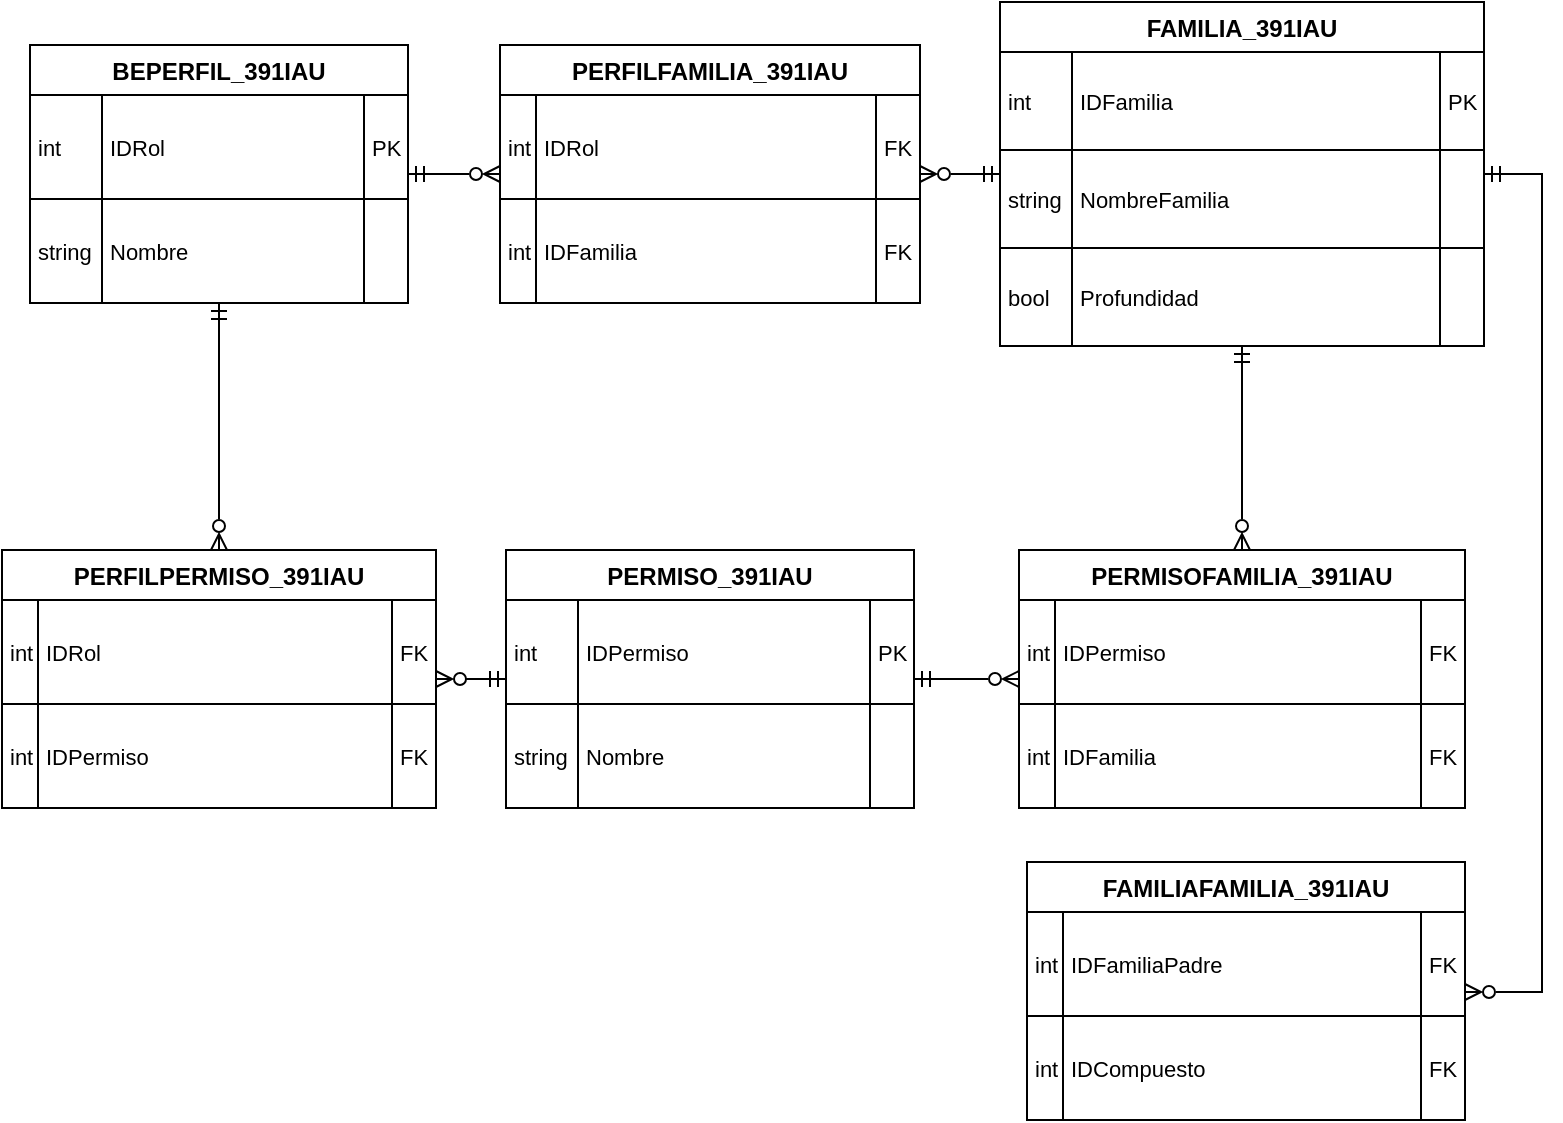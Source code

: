 <mxfile version="27.0.5">
  <diagram name="Page-1" id="bReS5ygWO1-imh9GWNZc">
    <mxGraphModel dx="1426" dy="841" grid="1" gridSize="10" guides="1" tooltips="1" connect="1" arrows="1" fold="1" page="1" pageScale="1" pageWidth="850" pageHeight="1100" math="0" shadow="0">
      <root>
        <mxCell id="0" />
        <mxCell id="1" parent="0" />
        <mxCell id="y-yTcI-RV5eLXglRJxMU-177" style="edgeStyle=orthogonalEdgeStyle;rounded=0;orthogonalLoop=1;jettySize=auto;html=1;endArrow=ERzeroToMany;endFill=0;startArrow=ERmandOne;startFill=0;" edge="1" parent="1" source="y-yTcI-RV5eLXglRJxMU-103" target="y-yTcI-RV5eLXglRJxMU-130">
          <mxGeometry relative="1" as="geometry" />
        </mxCell>
        <mxCell id="y-yTcI-RV5eLXglRJxMU-178" style="edgeStyle=orthogonalEdgeStyle;rounded=0;orthogonalLoop=1;jettySize=auto;html=1;endArrow=ERzeroToMany;endFill=0;startArrow=ERmandOne;startFill=0;" edge="1" parent="1" source="y-yTcI-RV5eLXglRJxMU-103" target="y-yTcI-RV5eLXglRJxMU-112">
          <mxGeometry relative="1" as="geometry" />
        </mxCell>
        <mxCell id="y-yTcI-RV5eLXglRJxMU-103" value="BEPERFIL_391IAU" style="shape=table;startSize=25;container=1;collapsible=0;childLayout=tableLayout;fixedRows=1;rowLines=1;fontStyle=1;align=center;resizeLast=1;" vertex="1" parent="1">
          <mxGeometry x="24" y="31.5" width="189" height="129" as="geometry" />
        </mxCell>
        <mxCell id="y-yTcI-RV5eLXglRJxMU-104" style="shape=tableRow;horizontal=0;startSize=0;swimlaneHead=0;swimlaneBody=0;fillColor=none;collapsible=0;dropTarget=0;points=[[0,0.5],[1,0.5]];portConstraint=eastwest;top=0;left=0;right=0;bottom=0;" vertex="1" parent="y-yTcI-RV5eLXglRJxMU-103">
          <mxGeometry y="25" width="189" height="52" as="geometry" />
        </mxCell>
        <mxCell id="y-yTcI-RV5eLXglRJxMU-105" value="int" style="shape=partialRectangle;connectable=0;fillColor=none;top=0;left=0;bottom=0;right=0;align=left;spacingLeft=2;overflow=hidden;fontSize=11;" vertex="1" parent="y-yTcI-RV5eLXglRJxMU-104">
          <mxGeometry width="36" height="52" as="geometry">
            <mxRectangle width="36" height="52" as="alternateBounds" />
          </mxGeometry>
        </mxCell>
        <mxCell id="y-yTcI-RV5eLXglRJxMU-106" value="IDRol" style="shape=partialRectangle;connectable=0;fillColor=none;top=0;left=0;bottom=0;right=0;align=left;spacingLeft=2;overflow=hidden;fontSize=11;" vertex="1" parent="y-yTcI-RV5eLXglRJxMU-104">
          <mxGeometry x="36" width="131" height="52" as="geometry">
            <mxRectangle width="131" height="52" as="alternateBounds" />
          </mxGeometry>
        </mxCell>
        <mxCell id="y-yTcI-RV5eLXglRJxMU-107" value="PK" style="shape=partialRectangle;connectable=0;fillColor=none;top=0;left=0;bottom=0;right=0;align=left;spacingLeft=2;overflow=hidden;fontSize=11;" vertex="1" parent="y-yTcI-RV5eLXglRJxMU-104">
          <mxGeometry x="167" width="22" height="52" as="geometry">
            <mxRectangle width="22" height="52" as="alternateBounds" />
          </mxGeometry>
        </mxCell>
        <mxCell id="y-yTcI-RV5eLXglRJxMU-108" style="shape=tableRow;horizontal=0;startSize=0;swimlaneHead=0;swimlaneBody=0;fillColor=none;collapsible=0;dropTarget=0;points=[[0,0.5],[1,0.5]];portConstraint=eastwest;top=0;left=0;right=0;bottom=0;" vertex="1" parent="y-yTcI-RV5eLXglRJxMU-103">
          <mxGeometry y="77" width="189" height="52" as="geometry" />
        </mxCell>
        <mxCell id="y-yTcI-RV5eLXglRJxMU-109" value="string" style="shape=partialRectangle;connectable=0;fillColor=none;top=0;left=0;bottom=0;right=0;align=left;spacingLeft=2;overflow=hidden;fontSize=11;" vertex="1" parent="y-yTcI-RV5eLXglRJxMU-108">
          <mxGeometry width="36" height="52" as="geometry">
            <mxRectangle width="36" height="52" as="alternateBounds" />
          </mxGeometry>
        </mxCell>
        <mxCell id="y-yTcI-RV5eLXglRJxMU-110" value="Nombre" style="shape=partialRectangle;connectable=0;fillColor=none;top=0;left=0;bottom=0;right=0;align=left;spacingLeft=2;overflow=hidden;fontSize=11;" vertex="1" parent="y-yTcI-RV5eLXglRJxMU-108">
          <mxGeometry x="36" width="131" height="52" as="geometry">
            <mxRectangle width="131" height="52" as="alternateBounds" />
          </mxGeometry>
        </mxCell>
        <mxCell id="y-yTcI-RV5eLXglRJxMU-111" value="" style="shape=partialRectangle;connectable=0;fillColor=none;top=0;left=0;bottom=0;right=0;align=left;spacingLeft=2;overflow=hidden;fontSize=11;" vertex="1" parent="y-yTcI-RV5eLXglRJxMU-108">
          <mxGeometry x="167" width="22" height="52" as="geometry">
            <mxRectangle width="22" height="52" as="alternateBounds" />
          </mxGeometry>
        </mxCell>
        <mxCell id="y-yTcI-RV5eLXglRJxMU-180" style="edgeStyle=orthogonalEdgeStyle;rounded=0;orthogonalLoop=1;jettySize=auto;html=1;startArrow=ERzeroToMany;startFill=0;endArrow=ERmandOne;endFill=0;" edge="1" parent="1" source="y-yTcI-RV5eLXglRJxMU-112" target="y-yTcI-RV5eLXglRJxMU-121">
          <mxGeometry relative="1" as="geometry" />
        </mxCell>
        <mxCell id="y-yTcI-RV5eLXglRJxMU-112" value="PERFILPERMISO_391IAU" style="shape=table;startSize=25;container=1;collapsible=0;childLayout=tableLayout;fixedRows=1;rowLines=1;fontStyle=1;align=center;resizeLast=1;" vertex="1" parent="1">
          <mxGeometry x="10" y="284" width="217" height="129" as="geometry" />
        </mxCell>
        <mxCell id="y-yTcI-RV5eLXglRJxMU-113" style="shape=tableRow;horizontal=0;startSize=0;swimlaneHead=0;swimlaneBody=0;fillColor=none;collapsible=0;dropTarget=0;points=[[0,0.5],[1,0.5]];portConstraint=eastwest;top=0;left=0;right=0;bottom=0;" vertex="1" parent="y-yTcI-RV5eLXglRJxMU-112">
          <mxGeometry y="25" width="217" height="52" as="geometry" />
        </mxCell>
        <mxCell id="y-yTcI-RV5eLXglRJxMU-114" value="int" style="shape=partialRectangle;connectable=0;fillColor=none;top=0;left=0;bottom=0;right=0;align=left;spacingLeft=2;overflow=hidden;fontSize=11;" vertex="1" parent="y-yTcI-RV5eLXglRJxMU-113">
          <mxGeometry width="18" height="52" as="geometry">
            <mxRectangle width="18" height="52" as="alternateBounds" />
          </mxGeometry>
        </mxCell>
        <mxCell id="y-yTcI-RV5eLXglRJxMU-115" value="IDRol" style="shape=partialRectangle;connectable=0;fillColor=none;top=0;left=0;bottom=0;right=0;align=left;spacingLeft=2;overflow=hidden;fontSize=11;" vertex="1" parent="y-yTcI-RV5eLXglRJxMU-113">
          <mxGeometry x="18" width="177" height="52" as="geometry">
            <mxRectangle width="177" height="52" as="alternateBounds" />
          </mxGeometry>
        </mxCell>
        <mxCell id="y-yTcI-RV5eLXglRJxMU-116" value="FK" style="shape=partialRectangle;connectable=0;fillColor=none;top=0;left=0;bottom=0;right=0;align=left;spacingLeft=2;overflow=hidden;fontSize=11;" vertex="1" parent="y-yTcI-RV5eLXglRJxMU-113">
          <mxGeometry x="195" width="22" height="52" as="geometry">
            <mxRectangle width="22" height="52" as="alternateBounds" />
          </mxGeometry>
        </mxCell>
        <mxCell id="y-yTcI-RV5eLXglRJxMU-117" style="shape=tableRow;horizontal=0;startSize=0;swimlaneHead=0;swimlaneBody=0;fillColor=none;collapsible=0;dropTarget=0;points=[[0,0.5],[1,0.5]];portConstraint=eastwest;top=0;left=0;right=0;bottom=0;" vertex="1" parent="y-yTcI-RV5eLXglRJxMU-112">
          <mxGeometry y="77" width="217" height="52" as="geometry" />
        </mxCell>
        <mxCell id="y-yTcI-RV5eLXglRJxMU-118" value="int" style="shape=partialRectangle;connectable=0;fillColor=none;top=0;left=0;bottom=0;right=0;align=left;spacingLeft=2;overflow=hidden;fontSize=11;" vertex="1" parent="y-yTcI-RV5eLXglRJxMU-117">
          <mxGeometry width="18" height="52" as="geometry">
            <mxRectangle width="18" height="52" as="alternateBounds" />
          </mxGeometry>
        </mxCell>
        <mxCell id="y-yTcI-RV5eLXglRJxMU-119" value="IDPermiso" style="shape=partialRectangle;connectable=0;fillColor=none;top=0;left=0;bottom=0;right=0;align=left;spacingLeft=2;overflow=hidden;fontSize=11;" vertex="1" parent="y-yTcI-RV5eLXglRJxMU-117">
          <mxGeometry x="18" width="177" height="52" as="geometry">
            <mxRectangle width="177" height="52" as="alternateBounds" />
          </mxGeometry>
        </mxCell>
        <mxCell id="y-yTcI-RV5eLXglRJxMU-120" value="FK" style="shape=partialRectangle;connectable=0;fillColor=none;top=0;left=0;bottom=0;right=0;align=left;spacingLeft=2;overflow=hidden;fontSize=11;" vertex="1" parent="y-yTcI-RV5eLXglRJxMU-117">
          <mxGeometry x="195" width="22" height="52" as="geometry">
            <mxRectangle width="22" height="52" as="alternateBounds" />
          </mxGeometry>
        </mxCell>
        <mxCell id="y-yTcI-RV5eLXglRJxMU-181" style="edgeStyle=orthogonalEdgeStyle;rounded=0;orthogonalLoop=1;jettySize=auto;html=1;startArrow=ERmandOne;startFill=0;endArrow=ERzeroToMany;endFill=0;" edge="1" parent="1" source="y-yTcI-RV5eLXglRJxMU-121" target="y-yTcI-RV5eLXglRJxMU-152">
          <mxGeometry relative="1" as="geometry" />
        </mxCell>
        <mxCell id="y-yTcI-RV5eLXglRJxMU-121" value="PERMISO_391IAU" style="shape=table;startSize=25;container=1;collapsible=0;childLayout=tableLayout;fixedRows=1;rowLines=1;fontStyle=1;align=center;resizeLast=1;" vertex="1" parent="1">
          <mxGeometry x="262" y="284" width="204" height="129" as="geometry" />
        </mxCell>
        <mxCell id="y-yTcI-RV5eLXglRJxMU-122" style="shape=tableRow;horizontal=0;startSize=0;swimlaneHead=0;swimlaneBody=0;fillColor=none;collapsible=0;dropTarget=0;points=[[0,0.5],[1,0.5]];portConstraint=eastwest;top=0;left=0;right=0;bottom=0;" vertex="1" parent="y-yTcI-RV5eLXglRJxMU-121">
          <mxGeometry y="25" width="204" height="52" as="geometry" />
        </mxCell>
        <mxCell id="y-yTcI-RV5eLXglRJxMU-123" value="int" style="shape=partialRectangle;connectable=0;fillColor=none;top=0;left=0;bottom=0;right=0;align=left;spacingLeft=2;overflow=hidden;fontSize=11;" vertex="1" parent="y-yTcI-RV5eLXglRJxMU-122">
          <mxGeometry width="36" height="52" as="geometry">
            <mxRectangle width="36" height="52" as="alternateBounds" />
          </mxGeometry>
        </mxCell>
        <mxCell id="y-yTcI-RV5eLXglRJxMU-124" value="IDPermiso" style="shape=partialRectangle;connectable=0;fillColor=none;top=0;left=0;bottom=0;right=0;align=left;spacingLeft=2;overflow=hidden;fontSize=11;" vertex="1" parent="y-yTcI-RV5eLXglRJxMU-122">
          <mxGeometry x="36" width="146" height="52" as="geometry">
            <mxRectangle width="146" height="52" as="alternateBounds" />
          </mxGeometry>
        </mxCell>
        <mxCell id="y-yTcI-RV5eLXglRJxMU-125" value="PK" style="shape=partialRectangle;connectable=0;fillColor=none;top=0;left=0;bottom=0;right=0;align=left;spacingLeft=2;overflow=hidden;fontSize=11;" vertex="1" parent="y-yTcI-RV5eLXglRJxMU-122">
          <mxGeometry x="182" width="22" height="52" as="geometry">
            <mxRectangle width="22" height="52" as="alternateBounds" />
          </mxGeometry>
        </mxCell>
        <mxCell id="y-yTcI-RV5eLXglRJxMU-126" style="shape=tableRow;horizontal=0;startSize=0;swimlaneHead=0;swimlaneBody=0;fillColor=none;collapsible=0;dropTarget=0;points=[[0,0.5],[1,0.5]];portConstraint=eastwest;top=0;left=0;right=0;bottom=0;" vertex="1" parent="y-yTcI-RV5eLXglRJxMU-121">
          <mxGeometry y="77" width="204" height="52" as="geometry" />
        </mxCell>
        <mxCell id="y-yTcI-RV5eLXglRJxMU-127" value="string" style="shape=partialRectangle;connectable=0;fillColor=none;top=0;left=0;bottom=0;right=0;align=left;spacingLeft=2;overflow=hidden;fontSize=11;" vertex="1" parent="y-yTcI-RV5eLXglRJxMU-126">
          <mxGeometry width="36" height="52" as="geometry">
            <mxRectangle width="36" height="52" as="alternateBounds" />
          </mxGeometry>
        </mxCell>
        <mxCell id="y-yTcI-RV5eLXglRJxMU-128" value="Nombre" style="shape=partialRectangle;connectable=0;fillColor=none;top=0;left=0;bottom=0;right=0;align=left;spacingLeft=2;overflow=hidden;fontSize=11;" vertex="1" parent="y-yTcI-RV5eLXglRJxMU-126">
          <mxGeometry x="36" width="146" height="52" as="geometry">
            <mxRectangle width="146" height="52" as="alternateBounds" />
          </mxGeometry>
        </mxCell>
        <mxCell id="y-yTcI-RV5eLXglRJxMU-129" value="" style="shape=partialRectangle;connectable=0;fillColor=none;top=0;left=0;bottom=0;right=0;align=left;spacingLeft=2;overflow=hidden;fontSize=11;" vertex="1" parent="y-yTcI-RV5eLXglRJxMU-126">
          <mxGeometry x="182" width="22" height="52" as="geometry">
            <mxRectangle width="22" height="52" as="alternateBounds" />
          </mxGeometry>
        </mxCell>
        <mxCell id="y-yTcI-RV5eLXglRJxMU-182" style="edgeStyle=orthogonalEdgeStyle;rounded=0;orthogonalLoop=1;jettySize=auto;html=1;endArrow=ERmandOne;endFill=0;startArrow=ERzeroToMany;startFill=0;" edge="1" parent="1" source="y-yTcI-RV5eLXglRJxMU-130" target="y-yTcI-RV5eLXglRJxMU-139">
          <mxGeometry relative="1" as="geometry" />
        </mxCell>
        <mxCell id="y-yTcI-RV5eLXglRJxMU-130" value="PERFILFAMILIA_391IAU" style="shape=table;startSize=25;container=1;collapsible=0;childLayout=tableLayout;fixedRows=1;rowLines=1;fontStyle=1;align=center;resizeLast=1;" vertex="1" parent="1">
          <mxGeometry x="259" y="31.5" width="210" height="129" as="geometry" />
        </mxCell>
        <mxCell id="y-yTcI-RV5eLXglRJxMU-131" style="shape=tableRow;horizontal=0;startSize=0;swimlaneHead=0;swimlaneBody=0;fillColor=none;collapsible=0;dropTarget=0;points=[[0,0.5],[1,0.5]];portConstraint=eastwest;top=0;left=0;right=0;bottom=0;" vertex="1" parent="y-yTcI-RV5eLXglRJxMU-130">
          <mxGeometry y="25" width="210" height="52" as="geometry" />
        </mxCell>
        <mxCell id="y-yTcI-RV5eLXglRJxMU-132" value="int" style="shape=partialRectangle;connectable=0;fillColor=none;top=0;left=0;bottom=0;right=0;align=left;spacingLeft=2;overflow=hidden;fontSize=11;" vertex="1" parent="y-yTcI-RV5eLXglRJxMU-131">
          <mxGeometry width="18" height="52" as="geometry">
            <mxRectangle width="18" height="52" as="alternateBounds" />
          </mxGeometry>
        </mxCell>
        <mxCell id="y-yTcI-RV5eLXglRJxMU-133" value="IDRol" style="shape=partialRectangle;connectable=0;fillColor=none;top=0;left=0;bottom=0;right=0;align=left;spacingLeft=2;overflow=hidden;fontSize=11;" vertex="1" parent="y-yTcI-RV5eLXglRJxMU-131">
          <mxGeometry x="18" width="170" height="52" as="geometry">
            <mxRectangle width="170" height="52" as="alternateBounds" />
          </mxGeometry>
        </mxCell>
        <mxCell id="y-yTcI-RV5eLXglRJxMU-134" value="FK" style="shape=partialRectangle;connectable=0;fillColor=none;top=0;left=0;bottom=0;right=0;align=left;spacingLeft=2;overflow=hidden;fontSize=11;" vertex="1" parent="y-yTcI-RV5eLXglRJxMU-131">
          <mxGeometry x="188" width="22" height="52" as="geometry">
            <mxRectangle width="22" height="52" as="alternateBounds" />
          </mxGeometry>
        </mxCell>
        <mxCell id="y-yTcI-RV5eLXglRJxMU-135" style="shape=tableRow;horizontal=0;startSize=0;swimlaneHead=0;swimlaneBody=0;fillColor=none;collapsible=0;dropTarget=0;points=[[0,0.5],[1,0.5]];portConstraint=eastwest;top=0;left=0;right=0;bottom=0;" vertex="1" parent="y-yTcI-RV5eLXglRJxMU-130">
          <mxGeometry y="77" width="210" height="52" as="geometry" />
        </mxCell>
        <mxCell id="y-yTcI-RV5eLXglRJxMU-136" value="int" style="shape=partialRectangle;connectable=0;fillColor=none;top=0;left=0;bottom=0;right=0;align=left;spacingLeft=2;overflow=hidden;fontSize=11;" vertex="1" parent="y-yTcI-RV5eLXglRJxMU-135">
          <mxGeometry width="18" height="52" as="geometry">
            <mxRectangle width="18" height="52" as="alternateBounds" />
          </mxGeometry>
        </mxCell>
        <mxCell id="y-yTcI-RV5eLXglRJxMU-137" value="IDFamilia" style="shape=partialRectangle;connectable=0;fillColor=none;top=0;left=0;bottom=0;right=0;align=left;spacingLeft=2;overflow=hidden;fontSize=11;" vertex="1" parent="y-yTcI-RV5eLXglRJxMU-135">
          <mxGeometry x="18" width="170" height="52" as="geometry">
            <mxRectangle width="170" height="52" as="alternateBounds" />
          </mxGeometry>
        </mxCell>
        <mxCell id="y-yTcI-RV5eLXglRJxMU-138" value="FK" style="shape=partialRectangle;connectable=0;fillColor=none;top=0;left=0;bottom=0;right=0;align=left;spacingLeft=2;overflow=hidden;fontSize=11;" vertex="1" parent="y-yTcI-RV5eLXglRJxMU-135">
          <mxGeometry x="188" width="22" height="52" as="geometry">
            <mxRectangle width="22" height="52" as="alternateBounds" />
          </mxGeometry>
        </mxCell>
        <mxCell id="y-yTcI-RV5eLXglRJxMU-183" style="edgeStyle=orthogonalEdgeStyle;rounded=0;orthogonalLoop=1;jettySize=auto;html=1;endArrow=ERzeroToMany;endFill=0;startArrow=ERmandOne;startFill=0;" edge="1" parent="1" source="y-yTcI-RV5eLXglRJxMU-139" target="y-yTcI-RV5eLXglRJxMU-152">
          <mxGeometry relative="1" as="geometry" />
        </mxCell>
        <mxCell id="y-yTcI-RV5eLXglRJxMU-184" style="edgeStyle=orthogonalEdgeStyle;rounded=0;orthogonalLoop=1;jettySize=auto;html=1;startArrow=ERmandOne;startFill=0;endArrow=ERzeroToMany;endFill=0;" edge="1" parent="1" source="y-yTcI-RV5eLXglRJxMU-139" target="y-yTcI-RV5eLXglRJxMU-161">
          <mxGeometry relative="1" as="geometry">
            <Array as="points">
              <mxPoint x="780" y="96" />
              <mxPoint x="780" y="505" />
            </Array>
          </mxGeometry>
        </mxCell>
        <mxCell id="y-yTcI-RV5eLXglRJxMU-139" value="FAMILIA_391IAU" style="shape=table;startSize=25;container=1;collapsible=0;childLayout=tableLayout;fixedRows=1;rowLines=1;fontStyle=1;align=center;resizeLast=1;" vertex="1" parent="1">
          <mxGeometry x="509" y="10" width="242" height="172" as="geometry" />
        </mxCell>
        <mxCell id="y-yTcI-RV5eLXglRJxMU-140" style="shape=tableRow;horizontal=0;startSize=0;swimlaneHead=0;swimlaneBody=0;fillColor=none;collapsible=0;dropTarget=0;points=[[0,0.5],[1,0.5]];portConstraint=eastwest;top=0;left=0;right=0;bottom=0;" vertex="1" parent="y-yTcI-RV5eLXglRJxMU-139">
          <mxGeometry y="25" width="242" height="49" as="geometry" />
        </mxCell>
        <mxCell id="y-yTcI-RV5eLXglRJxMU-141" value="int" style="shape=partialRectangle;connectable=0;fillColor=none;top=0;left=0;bottom=0;right=0;align=left;spacingLeft=2;overflow=hidden;fontSize=11;" vertex="1" parent="y-yTcI-RV5eLXglRJxMU-140">
          <mxGeometry width="36" height="49" as="geometry">
            <mxRectangle width="36" height="49" as="alternateBounds" />
          </mxGeometry>
        </mxCell>
        <mxCell id="y-yTcI-RV5eLXglRJxMU-142" value="IDFamilia" style="shape=partialRectangle;connectable=0;fillColor=none;top=0;left=0;bottom=0;right=0;align=left;spacingLeft=2;overflow=hidden;fontSize=11;" vertex="1" parent="y-yTcI-RV5eLXglRJxMU-140">
          <mxGeometry x="36" width="184" height="49" as="geometry">
            <mxRectangle width="184" height="49" as="alternateBounds" />
          </mxGeometry>
        </mxCell>
        <mxCell id="y-yTcI-RV5eLXglRJxMU-143" value="PK" style="shape=partialRectangle;connectable=0;fillColor=none;top=0;left=0;bottom=0;right=0;align=left;spacingLeft=2;overflow=hidden;fontSize=11;" vertex="1" parent="y-yTcI-RV5eLXglRJxMU-140">
          <mxGeometry x="220" width="22" height="49" as="geometry">
            <mxRectangle width="22" height="49" as="alternateBounds" />
          </mxGeometry>
        </mxCell>
        <mxCell id="y-yTcI-RV5eLXglRJxMU-144" style="shape=tableRow;horizontal=0;startSize=0;swimlaneHead=0;swimlaneBody=0;fillColor=none;collapsible=0;dropTarget=0;points=[[0,0.5],[1,0.5]];portConstraint=eastwest;top=0;left=0;right=0;bottom=0;" vertex="1" parent="y-yTcI-RV5eLXglRJxMU-139">
          <mxGeometry y="74" width="242" height="49" as="geometry" />
        </mxCell>
        <mxCell id="y-yTcI-RV5eLXglRJxMU-145" value="string" style="shape=partialRectangle;connectable=0;fillColor=none;top=0;left=0;bottom=0;right=0;align=left;spacingLeft=2;overflow=hidden;fontSize=11;" vertex="1" parent="y-yTcI-RV5eLXglRJxMU-144">
          <mxGeometry width="36" height="49" as="geometry">
            <mxRectangle width="36" height="49" as="alternateBounds" />
          </mxGeometry>
        </mxCell>
        <mxCell id="y-yTcI-RV5eLXglRJxMU-146" value="NombreFamilia" style="shape=partialRectangle;connectable=0;fillColor=none;top=0;left=0;bottom=0;right=0;align=left;spacingLeft=2;overflow=hidden;fontSize=11;" vertex="1" parent="y-yTcI-RV5eLXglRJxMU-144">
          <mxGeometry x="36" width="184" height="49" as="geometry">
            <mxRectangle width="184" height="49" as="alternateBounds" />
          </mxGeometry>
        </mxCell>
        <mxCell id="y-yTcI-RV5eLXglRJxMU-147" value="" style="shape=partialRectangle;connectable=0;fillColor=none;top=0;left=0;bottom=0;right=0;align=left;spacingLeft=2;overflow=hidden;fontSize=11;" vertex="1" parent="y-yTcI-RV5eLXglRJxMU-144">
          <mxGeometry x="220" width="22" height="49" as="geometry">
            <mxRectangle width="22" height="49" as="alternateBounds" />
          </mxGeometry>
        </mxCell>
        <mxCell id="y-yTcI-RV5eLXglRJxMU-148" style="shape=tableRow;horizontal=0;startSize=0;swimlaneHead=0;swimlaneBody=0;fillColor=none;collapsible=0;dropTarget=0;points=[[0,0.5],[1,0.5]];portConstraint=eastwest;top=0;left=0;right=0;bottom=0;" vertex="1" parent="y-yTcI-RV5eLXglRJxMU-139">
          <mxGeometry y="123" width="242" height="49" as="geometry" />
        </mxCell>
        <mxCell id="y-yTcI-RV5eLXglRJxMU-149" value="bool" style="shape=partialRectangle;connectable=0;fillColor=none;top=0;left=0;bottom=0;right=0;align=left;spacingLeft=2;overflow=hidden;fontSize=11;" vertex="1" parent="y-yTcI-RV5eLXglRJxMU-148">
          <mxGeometry width="36" height="49" as="geometry">
            <mxRectangle width="36" height="49" as="alternateBounds" />
          </mxGeometry>
        </mxCell>
        <mxCell id="y-yTcI-RV5eLXglRJxMU-150" value="Profundidad" style="shape=partialRectangle;connectable=0;fillColor=none;top=0;left=0;bottom=0;right=0;align=left;spacingLeft=2;overflow=hidden;fontSize=11;" vertex="1" parent="y-yTcI-RV5eLXglRJxMU-148">
          <mxGeometry x="36" width="184" height="49" as="geometry">
            <mxRectangle width="184" height="49" as="alternateBounds" />
          </mxGeometry>
        </mxCell>
        <mxCell id="y-yTcI-RV5eLXglRJxMU-151" value="" style="shape=partialRectangle;connectable=0;fillColor=none;top=0;left=0;bottom=0;right=0;align=left;spacingLeft=2;overflow=hidden;fontSize=11;" vertex="1" parent="y-yTcI-RV5eLXglRJxMU-148">
          <mxGeometry x="220" width="22" height="49" as="geometry">
            <mxRectangle width="22" height="49" as="alternateBounds" />
          </mxGeometry>
        </mxCell>
        <mxCell id="y-yTcI-RV5eLXglRJxMU-152" value="PERMISOFAMILIA_391IAU" style="shape=table;startSize=25;container=1;collapsible=0;childLayout=tableLayout;fixedRows=1;rowLines=1;fontStyle=1;align=center;resizeLast=1;" vertex="1" parent="1">
          <mxGeometry x="518.5" y="284" width="223" height="129" as="geometry" />
        </mxCell>
        <mxCell id="y-yTcI-RV5eLXglRJxMU-153" style="shape=tableRow;horizontal=0;startSize=0;swimlaneHead=0;swimlaneBody=0;fillColor=none;collapsible=0;dropTarget=0;points=[[0,0.5],[1,0.5]];portConstraint=eastwest;top=0;left=0;right=0;bottom=0;" vertex="1" parent="y-yTcI-RV5eLXglRJxMU-152">
          <mxGeometry y="25" width="223" height="52" as="geometry" />
        </mxCell>
        <mxCell id="y-yTcI-RV5eLXglRJxMU-154" value="int" style="shape=partialRectangle;connectable=0;fillColor=none;top=0;left=0;bottom=0;right=0;align=left;spacingLeft=2;overflow=hidden;fontSize=11;" vertex="1" parent="y-yTcI-RV5eLXglRJxMU-153">
          <mxGeometry width="18" height="52" as="geometry">
            <mxRectangle width="18" height="52" as="alternateBounds" />
          </mxGeometry>
        </mxCell>
        <mxCell id="y-yTcI-RV5eLXglRJxMU-155" value="IDPermiso" style="shape=partialRectangle;connectable=0;fillColor=none;top=0;left=0;bottom=0;right=0;align=left;spacingLeft=2;overflow=hidden;fontSize=11;" vertex="1" parent="y-yTcI-RV5eLXglRJxMU-153">
          <mxGeometry x="18" width="183" height="52" as="geometry">
            <mxRectangle width="183" height="52" as="alternateBounds" />
          </mxGeometry>
        </mxCell>
        <mxCell id="y-yTcI-RV5eLXglRJxMU-156" value="FK" style="shape=partialRectangle;connectable=0;fillColor=none;top=0;left=0;bottom=0;right=0;align=left;spacingLeft=2;overflow=hidden;fontSize=11;" vertex="1" parent="y-yTcI-RV5eLXglRJxMU-153">
          <mxGeometry x="201" width="22" height="52" as="geometry">
            <mxRectangle width="22" height="52" as="alternateBounds" />
          </mxGeometry>
        </mxCell>
        <mxCell id="y-yTcI-RV5eLXglRJxMU-157" style="shape=tableRow;horizontal=0;startSize=0;swimlaneHead=0;swimlaneBody=0;fillColor=none;collapsible=0;dropTarget=0;points=[[0,0.5],[1,0.5]];portConstraint=eastwest;top=0;left=0;right=0;bottom=0;" vertex="1" parent="y-yTcI-RV5eLXglRJxMU-152">
          <mxGeometry y="77" width="223" height="52" as="geometry" />
        </mxCell>
        <mxCell id="y-yTcI-RV5eLXglRJxMU-158" value="int" style="shape=partialRectangle;connectable=0;fillColor=none;top=0;left=0;bottom=0;right=0;align=left;spacingLeft=2;overflow=hidden;fontSize=11;" vertex="1" parent="y-yTcI-RV5eLXglRJxMU-157">
          <mxGeometry width="18" height="52" as="geometry">
            <mxRectangle width="18" height="52" as="alternateBounds" />
          </mxGeometry>
        </mxCell>
        <mxCell id="y-yTcI-RV5eLXglRJxMU-159" value="IDFamilia" style="shape=partialRectangle;connectable=0;fillColor=none;top=0;left=0;bottom=0;right=0;align=left;spacingLeft=2;overflow=hidden;fontSize=11;" vertex="1" parent="y-yTcI-RV5eLXglRJxMU-157">
          <mxGeometry x="18" width="183" height="52" as="geometry">
            <mxRectangle width="183" height="52" as="alternateBounds" />
          </mxGeometry>
        </mxCell>
        <mxCell id="y-yTcI-RV5eLXglRJxMU-160" value="FK" style="shape=partialRectangle;connectable=0;fillColor=none;top=0;left=0;bottom=0;right=0;align=left;spacingLeft=2;overflow=hidden;fontSize=11;" vertex="1" parent="y-yTcI-RV5eLXglRJxMU-157">
          <mxGeometry x="201" width="22" height="52" as="geometry">
            <mxRectangle width="22" height="52" as="alternateBounds" />
          </mxGeometry>
        </mxCell>
        <mxCell id="y-yTcI-RV5eLXglRJxMU-161" value="FAMILIAFAMILIA_391IAU" style="shape=table;startSize=25;container=1;collapsible=0;childLayout=tableLayout;fixedRows=1;rowLines=1;fontStyle=1;align=center;resizeLast=1;" vertex="1" parent="1">
          <mxGeometry x="522.5" y="440" width="219" height="129" as="geometry" />
        </mxCell>
        <mxCell id="y-yTcI-RV5eLXglRJxMU-162" style="shape=tableRow;horizontal=0;startSize=0;swimlaneHead=0;swimlaneBody=0;fillColor=none;collapsible=0;dropTarget=0;points=[[0,0.5],[1,0.5]];portConstraint=eastwest;top=0;left=0;right=0;bottom=0;" vertex="1" parent="y-yTcI-RV5eLXglRJxMU-161">
          <mxGeometry y="25" width="219" height="52" as="geometry" />
        </mxCell>
        <mxCell id="y-yTcI-RV5eLXglRJxMU-163" value="int" style="shape=partialRectangle;connectable=0;fillColor=none;top=0;left=0;bottom=0;right=0;align=left;spacingLeft=2;overflow=hidden;fontSize=11;" vertex="1" parent="y-yTcI-RV5eLXglRJxMU-162">
          <mxGeometry width="18" height="52" as="geometry">
            <mxRectangle width="18" height="52" as="alternateBounds" />
          </mxGeometry>
        </mxCell>
        <mxCell id="y-yTcI-RV5eLXglRJxMU-164" value="IDFamiliaPadre" style="shape=partialRectangle;connectable=0;fillColor=none;top=0;left=0;bottom=0;right=0;align=left;spacingLeft=2;overflow=hidden;fontSize=11;" vertex="1" parent="y-yTcI-RV5eLXglRJxMU-162">
          <mxGeometry x="18" width="179" height="52" as="geometry">
            <mxRectangle width="179" height="52" as="alternateBounds" />
          </mxGeometry>
        </mxCell>
        <mxCell id="y-yTcI-RV5eLXglRJxMU-165" value="FK" style="shape=partialRectangle;connectable=0;fillColor=none;top=0;left=0;bottom=0;right=0;align=left;spacingLeft=2;overflow=hidden;fontSize=11;" vertex="1" parent="y-yTcI-RV5eLXglRJxMU-162">
          <mxGeometry x="197" width="22" height="52" as="geometry">
            <mxRectangle width="22" height="52" as="alternateBounds" />
          </mxGeometry>
        </mxCell>
        <mxCell id="y-yTcI-RV5eLXglRJxMU-166" style="shape=tableRow;horizontal=0;startSize=0;swimlaneHead=0;swimlaneBody=0;fillColor=none;collapsible=0;dropTarget=0;points=[[0,0.5],[1,0.5]];portConstraint=eastwest;top=0;left=0;right=0;bottom=0;" vertex="1" parent="y-yTcI-RV5eLXglRJxMU-161">
          <mxGeometry y="77" width="219" height="52" as="geometry" />
        </mxCell>
        <mxCell id="y-yTcI-RV5eLXglRJxMU-167" value="int" style="shape=partialRectangle;connectable=0;fillColor=none;top=0;left=0;bottom=0;right=0;align=left;spacingLeft=2;overflow=hidden;fontSize=11;" vertex="1" parent="y-yTcI-RV5eLXglRJxMU-166">
          <mxGeometry width="18" height="52" as="geometry">
            <mxRectangle width="18" height="52" as="alternateBounds" />
          </mxGeometry>
        </mxCell>
        <mxCell id="y-yTcI-RV5eLXglRJxMU-168" value="IDCompuesto" style="shape=partialRectangle;connectable=0;fillColor=none;top=0;left=0;bottom=0;right=0;align=left;spacingLeft=2;overflow=hidden;fontSize=11;" vertex="1" parent="y-yTcI-RV5eLXglRJxMU-166">
          <mxGeometry x="18" width="179" height="52" as="geometry">
            <mxRectangle width="179" height="52" as="alternateBounds" />
          </mxGeometry>
        </mxCell>
        <mxCell id="y-yTcI-RV5eLXglRJxMU-169" value="FK" style="shape=partialRectangle;connectable=0;fillColor=none;top=0;left=0;bottom=0;right=0;align=left;spacingLeft=2;overflow=hidden;fontSize=11;" vertex="1" parent="y-yTcI-RV5eLXglRJxMU-166">
          <mxGeometry x="197" width="22" height="52" as="geometry">
            <mxRectangle width="22" height="52" as="alternateBounds" />
          </mxGeometry>
        </mxCell>
      </root>
    </mxGraphModel>
  </diagram>
</mxfile>
